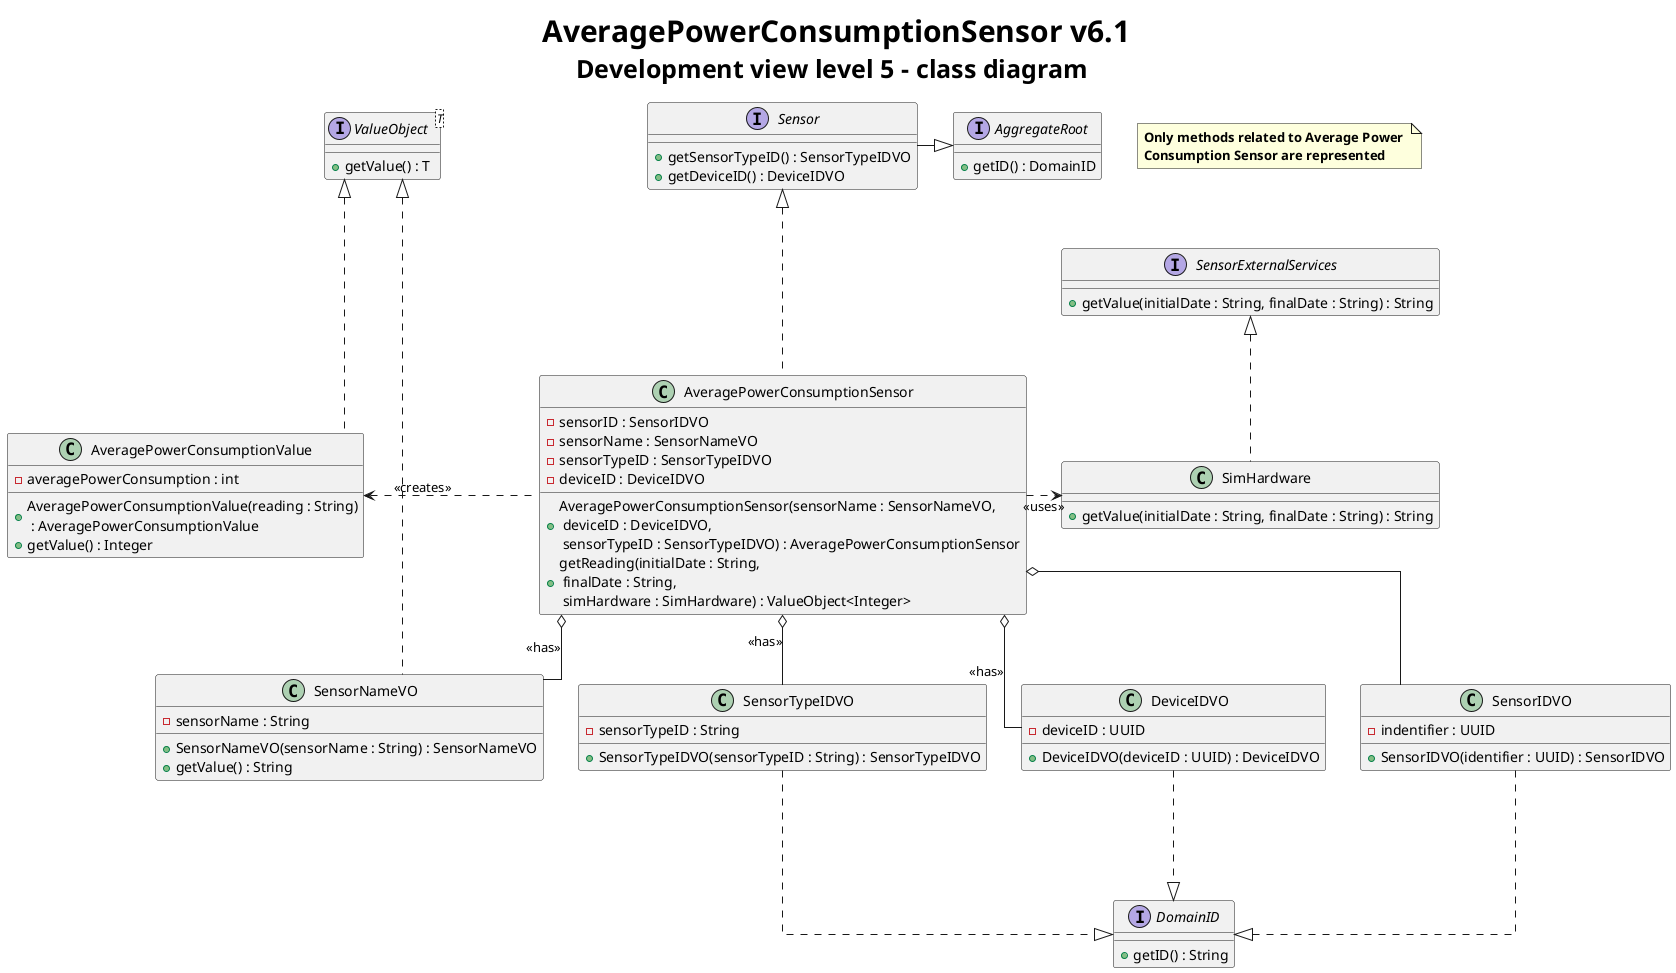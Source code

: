@startuml
title <size: 30> AveragePowerConsumptionSensor v6.1\n<size: 25>Development view level 5 - class diagram

note "<b>Only methods related to Average Power \n<b>Consumption Sensor are represented" as 1

skinparam linetype ortho

interface Sensor {
    + getSensorTypeID() : SensorTypeIDVO
    + getDeviceID() : DeviceIDVO
}

class SensorIDVO {
    - indentifier : UUID
    + SensorIDVO(identifier : UUID) : SensorIDVO
}

class SensorNameVO {
    - sensorName : String
    + SensorNameVO(sensorName : String) : SensorNameVO
    + getValue() : String
}

class SensorTypeIDVO {
    - sensorTypeID : String
    + SensorTypeIDVO(sensorTypeID : String) : SensorTypeIDVO
}

class DeviceIDVO {
    - deviceID : UUID
    + DeviceIDVO(deviceID : UUID) : DeviceIDVO
}

interface DomainID {
    + getID() : String
}

interface ValueObject<T> {
    + getValue() : T
}

class AveragePowerConsumptionSensor {
    - sensorID : SensorIDVO
    - sensorName : SensorNameVO
    - sensorTypeID : SensorTypeIDVO
    - deviceID : DeviceIDVO
    + AveragePowerConsumptionSensor(sensorName : SensorNameVO,\n deviceID : DeviceIDVO,\n sensorTypeID : SensorTypeIDVO) : AveragePowerConsumptionSensor
    + getReading(initialDate : String,\n finalDate : String,\n simHardware : SimHardware) : ValueObject<Integer>
}

class AveragePowerConsumptionValue {
    - averagePowerConsumption : int
    + AveragePowerConsumptionValue(reading : String)\n : AveragePowerConsumptionValue
    + getValue() : Integer
}

class SimHardware {
    + getValue(initialDate : String, finalDate : String) : String
}

interface SensorExternalServices {
+ getValue(initialDate : String, finalDate : String) : String
}

interface AggregateRoot{
    + getID() : DomainID
}

AveragePowerConsumptionSensor o-- SensorIDVO
AveragePowerConsumptionSensor o-- SensorTypeIDVO : <<has>>
AveragePowerConsumptionSensor o-- DeviceIDVO : <<has>>
AveragePowerConsumptionSensor o-- SensorNameVO : <<has>>
SensorIDVO -down..|> DomainID
SensorTypeIDVO -down..|> DomainID
DeviceIDVO -down..|> DomainID
SensorNameVO -left..|> ValueObject
AveragePowerConsumptionValue -up..|> ValueObject
AveragePowerConsumptionSensor -left..> AveragePowerConsumptionValue : <<creates>>
AveragePowerConsumptionSensor -right..> SimHardware : <<uses>>
AveragePowerConsumptionSensor -up..|> Sensor
Sensor -right--|>AggregateRoot
SimHardware -up.|> SensorExternalServices

@enduml
